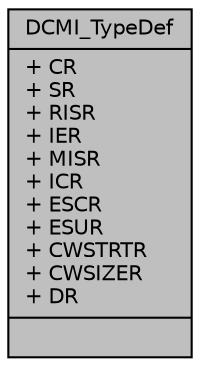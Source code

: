digraph "DCMI_TypeDef"
{
  edge [fontname="Helvetica",fontsize="10",labelfontname="Helvetica",labelfontsize="10"];
  node [fontname="Helvetica",fontsize="10",shape=record];
  Node1 [label="{DCMI_TypeDef\n|+ CR\l+ SR\l+ RISR\l+ IER\l+ MISR\l+ ICR\l+ ESCR\l+ ESUR\l+ CWSTRTR\l+ CWSIZER\l+ DR\l|}",height=0.2,width=0.4,color="black", fillcolor="grey75", style="filled", fontcolor="black"];
}
